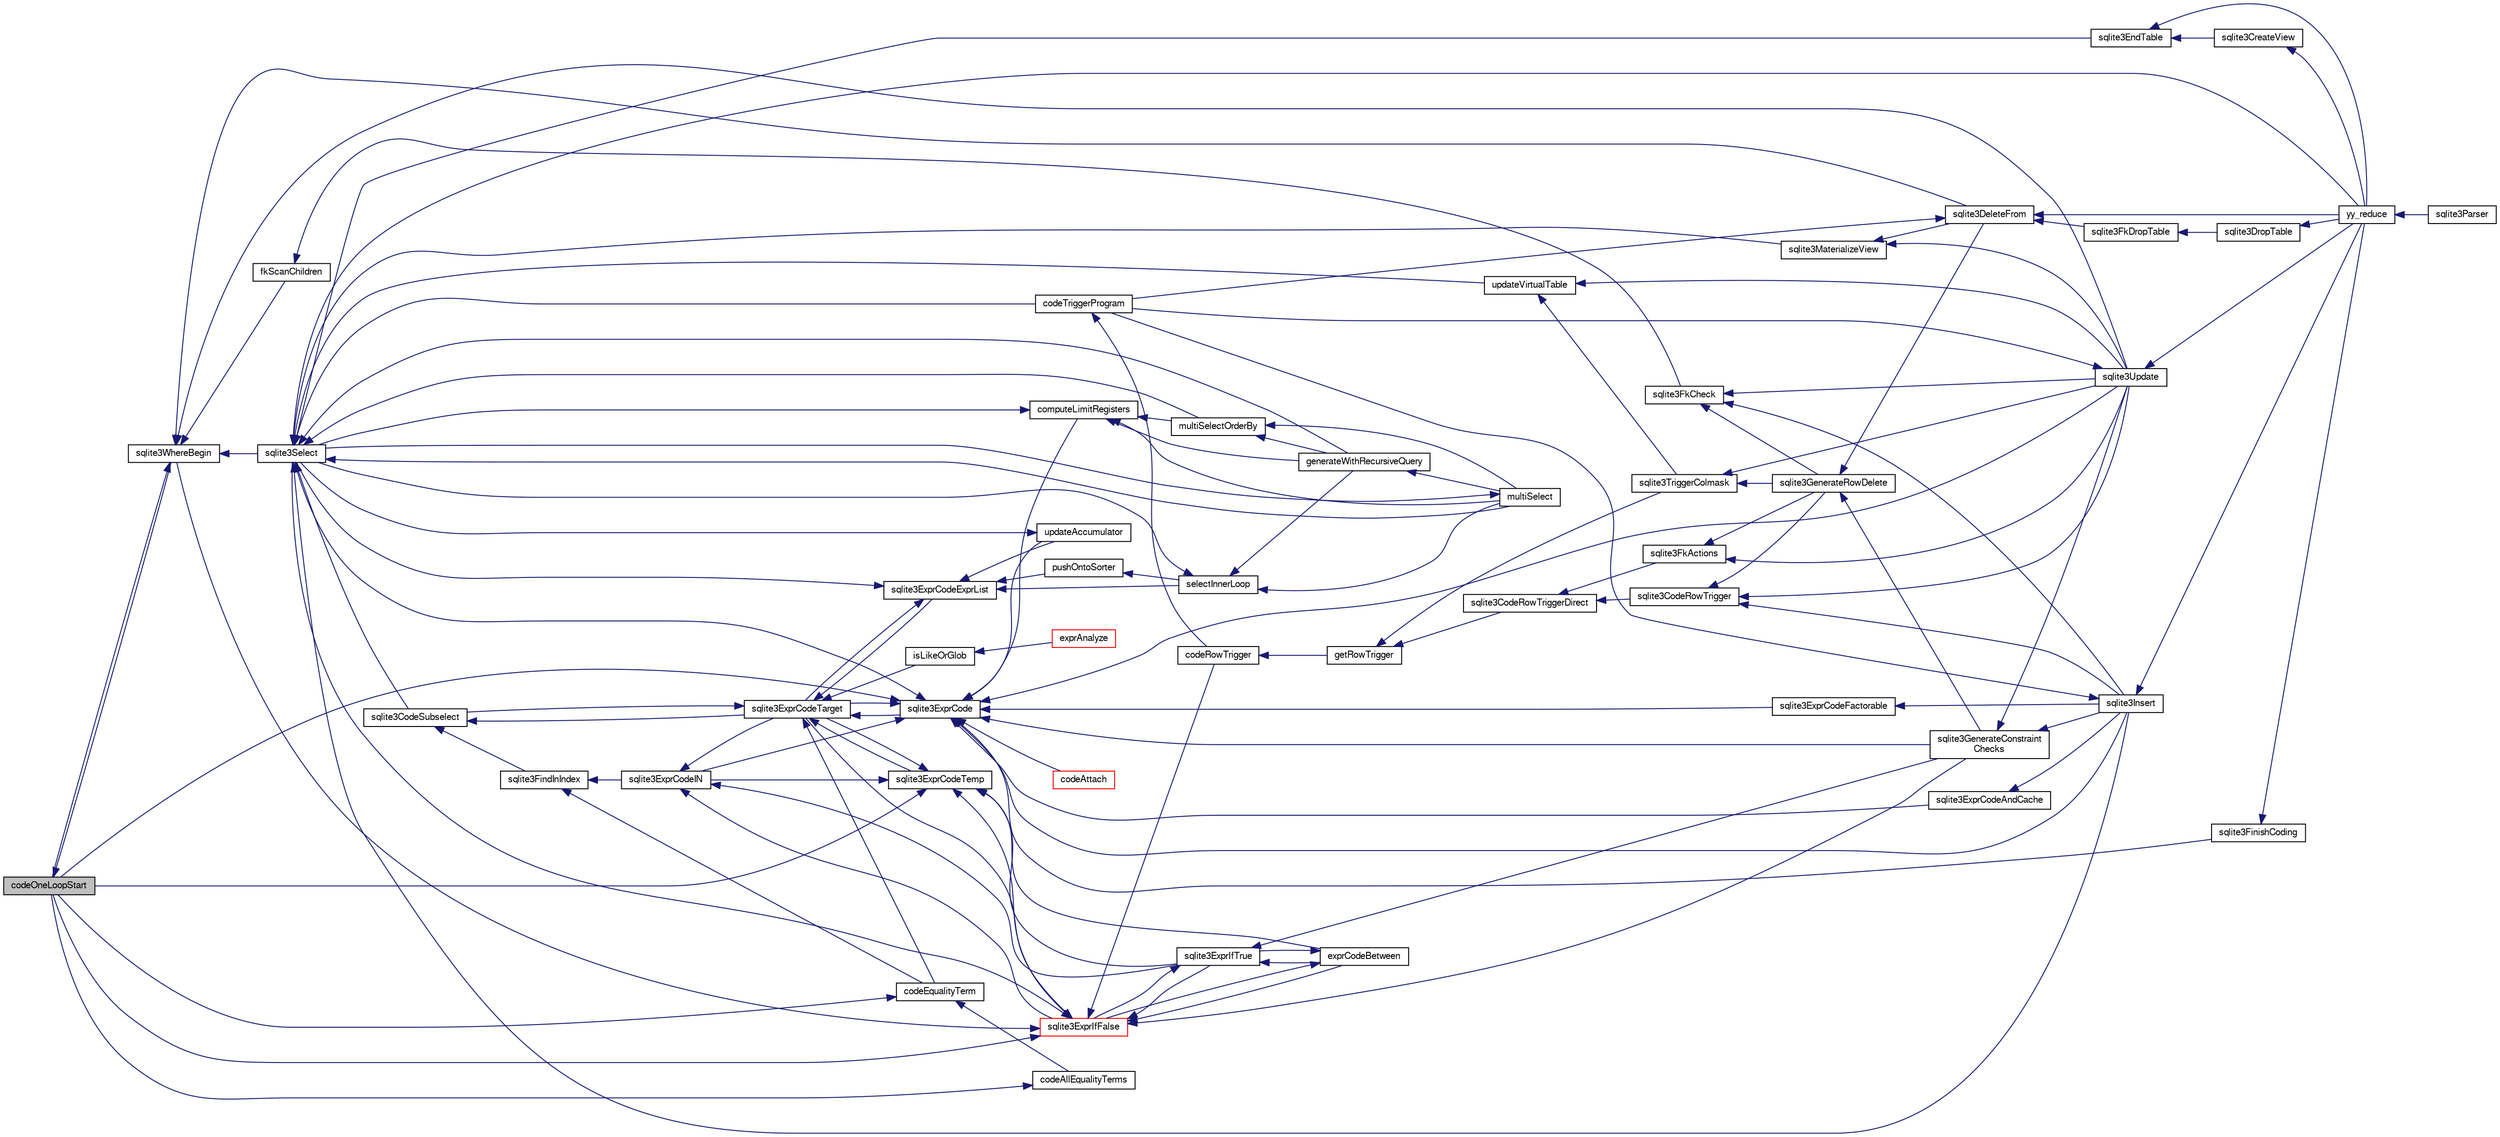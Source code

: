 digraph "codeOneLoopStart"
{
  edge [fontname="FreeSans",fontsize="10",labelfontname="FreeSans",labelfontsize="10"];
  node [fontname="FreeSans",fontsize="10",shape=record];
  rankdir="LR";
  Node55328 [label="codeOneLoopStart",height=0.2,width=0.4,color="black", fillcolor="grey75", style="filled", fontcolor="black"];
  Node55328 -> Node55329 [dir="back",color="midnightblue",fontsize="10",style="solid",fontname="FreeSans"];
  Node55329 [label="sqlite3WhereBegin",height=0.2,width=0.4,color="black", fillcolor="white", style="filled",URL="$sqlite3_8c.html#acad049f5c9a96a8118cffd5e5ce89f7c"];
  Node55329 -> Node55330 [dir="back",color="midnightblue",fontsize="10",style="solid",fontname="FreeSans"];
  Node55330 [label="sqlite3DeleteFrom",height=0.2,width=0.4,color="black", fillcolor="white", style="filled",URL="$sqlite3_8c.html#ab9b4b45349188b49eabb23f94608a091"];
  Node55330 -> Node55331 [dir="back",color="midnightblue",fontsize="10",style="solid",fontname="FreeSans"];
  Node55331 [label="sqlite3FkDropTable",height=0.2,width=0.4,color="black", fillcolor="white", style="filled",URL="$sqlite3_8c.html#a1218c6fc74e89152ceaa4760e82f5ef9"];
  Node55331 -> Node55332 [dir="back",color="midnightblue",fontsize="10",style="solid",fontname="FreeSans"];
  Node55332 [label="sqlite3DropTable",height=0.2,width=0.4,color="black", fillcolor="white", style="filled",URL="$sqlite3_8c.html#a5534f77364b5568783c0e50db3c9defb"];
  Node55332 -> Node55333 [dir="back",color="midnightblue",fontsize="10",style="solid",fontname="FreeSans"];
  Node55333 [label="yy_reduce",height=0.2,width=0.4,color="black", fillcolor="white", style="filled",URL="$sqlite3_8c.html#a7c419a9b25711c666a9a2449ef377f14"];
  Node55333 -> Node55334 [dir="back",color="midnightblue",fontsize="10",style="solid",fontname="FreeSans"];
  Node55334 [label="sqlite3Parser",height=0.2,width=0.4,color="black", fillcolor="white", style="filled",URL="$sqlite3_8c.html#a0327d71a5fabe0b6a343d78a2602e72a"];
  Node55330 -> Node55335 [dir="back",color="midnightblue",fontsize="10",style="solid",fontname="FreeSans"];
  Node55335 [label="codeTriggerProgram",height=0.2,width=0.4,color="black", fillcolor="white", style="filled",URL="$sqlite3_8c.html#a120801f59d9281d201d2ff4b2606836e"];
  Node55335 -> Node55336 [dir="back",color="midnightblue",fontsize="10",style="solid",fontname="FreeSans"];
  Node55336 [label="codeRowTrigger",height=0.2,width=0.4,color="black", fillcolor="white", style="filled",URL="$sqlite3_8c.html#a463cea5aaaf388b560b206570a0022fc"];
  Node55336 -> Node55337 [dir="back",color="midnightblue",fontsize="10",style="solid",fontname="FreeSans"];
  Node55337 [label="getRowTrigger",height=0.2,width=0.4,color="black", fillcolor="white", style="filled",URL="$sqlite3_8c.html#a69626ef20b540d1a2b19cf56f3f45689"];
  Node55337 -> Node55338 [dir="back",color="midnightblue",fontsize="10",style="solid",fontname="FreeSans"];
  Node55338 [label="sqlite3CodeRowTriggerDirect",height=0.2,width=0.4,color="black", fillcolor="white", style="filled",URL="$sqlite3_8c.html#ad92829f9001bcf89a0299dad5a48acd4"];
  Node55338 -> Node55339 [dir="back",color="midnightblue",fontsize="10",style="solid",fontname="FreeSans"];
  Node55339 [label="sqlite3FkActions",height=0.2,width=0.4,color="black", fillcolor="white", style="filled",URL="$sqlite3_8c.html#a39159bd1623724946c22355ba7f3ef90"];
  Node55339 -> Node55340 [dir="back",color="midnightblue",fontsize="10",style="solid",fontname="FreeSans"];
  Node55340 [label="sqlite3GenerateRowDelete",height=0.2,width=0.4,color="black", fillcolor="white", style="filled",URL="$sqlite3_8c.html#a2c76cbf3027fc18fdbb8cb4cd96b77d9"];
  Node55340 -> Node55330 [dir="back",color="midnightblue",fontsize="10",style="solid",fontname="FreeSans"];
  Node55340 -> Node55341 [dir="back",color="midnightblue",fontsize="10",style="solid",fontname="FreeSans"];
  Node55341 [label="sqlite3GenerateConstraint\lChecks",height=0.2,width=0.4,color="black", fillcolor="white", style="filled",URL="$sqlite3_8c.html#aef639c1e6a0c0a67ca6e7690ad931bd2"];
  Node55341 -> Node55342 [dir="back",color="midnightblue",fontsize="10",style="solid",fontname="FreeSans"];
  Node55342 [label="sqlite3Insert",height=0.2,width=0.4,color="black", fillcolor="white", style="filled",URL="$sqlite3_8c.html#a5b17c9c2000bae6bdff8e6be48d7dc2b"];
  Node55342 -> Node55335 [dir="back",color="midnightblue",fontsize="10",style="solid",fontname="FreeSans"];
  Node55342 -> Node55333 [dir="back",color="midnightblue",fontsize="10",style="solid",fontname="FreeSans"];
  Node55341 -> Node55343 [dir="back",color="midnightblue",fontsize="10",style="solid",fontname="FreeSans"];
  Node55343 [label="sqlite3Update",height=0.2,width=0.4,color="black", fillcolor="white", style="filled",URL="$sqlite3_8c.html#ac5aa67c46e8cc8174566fabe6809fafa"];
  Node55343 -> Node55335 [dir="back",color="midnightblue",fontsize="10",style="solid",fontname="FreeSans"];
  Node55343 -> Node55333 [dir="back",color="midnightblue",fontsize="10",style="solid",fontname="FreeSans"];
  Node55339 -> Node55343 [dir="back",color="midnightblue",fontsize="10",style="solid",fontname="FreeSans"];
  Node55338 -> Node55344 [dir="back",color="midnightblue",fontsize="10",style="solid",fontname="FreeSans"];
  Node55344 [label="sqlite3CodeRowTrigger",height=0.2,width=0.4,color="black", fillcolor="white", style="filled",URL="$sqlite3_8c.html#a37f21393c74de4d01b16761ee9abacd9"];
  Node55344 -> Node55340 [dir="back",color="midnightblue",fontsize="10",style="solid",fontname="FreeSans"];
  Node55344 -> Node55342 [dir="back",color="midnightblue",fontsize="10",style="solid",fontname="FreeSans"];
  Node55344 -> Node55343 [dir="back",color="midnightblue",fontsize="10",style="solid",fontname="FreeSans"];
  Node55337 -> Node55345 [dir="back",color="midnightblue",fontsize="10",style="solid",fontname="FreeSans"];
  Node55345 [label="sqlite3TriggerColmask",height=0.2,width=0.4,color="black", fillcolor="white", style="filled",URL="$sqlite3_8c.html#acace8e99e37ae5e84ea03c65e820c540"];
  Node55345 -> Node55340 [dir="back",color="midnightblue",fontsize="10",style="solid",fontname="FreeSans"];
  Node55345 -> Node55343 [dir="back",color="midnightblue",fontsize="10",style="solid",fontname="FreeSans"];
  Node55330 -> Node55333 [dir="back",color="midnightblue",fontsize="10",style="solid",fontname="FreeSans"];
  Node55329 -> Node55346 [dir="back",color="midnightblue",fontsize="10",style="solid",fontname="FreeSans"];
  Node55346 [label="fkScanChildren",height=0.2,width=0.4,color="black", fillcolor="white", style="filled",URL="$sqlite3_8c.html#a67c9dcb484336b3155e7a82a037d4691"];
  Node55346 -> Node55347 [dir="back",color="midnightblue",fontsize="10",style="solid",fontname="FreeSans"];
  Node55347 [label="sqlite3FkCheck",height=0.2,width=0.4,color="black", fillcolor="white", style="filled",URL="$sqlite3_8c.html#aa38fb76c7d6f48f19772877a41703b92"];
  Node55347 -> Node55340 [dir="back",color="midnightblue",fontsize="10",style="solid",fontname="FreeSans"];
  Node55347 -> Node55342 [dir="back",color="midnightblue",fontsize="10",style="solid",fontname="FreeSans"];
  Node55347 -> Node55343 [dir="back",color="midnightblue",fontsize="10",style="solid",fontname="FreeSans"];
  Node55329 -> Node55348 [dir="back",color="midnightblue",fontsize="10",style="solid",fontname="FreeSans"];
  Node55348 [label="sqlite3Select",height=0.2,width=0.4,color="black", fillcolor="white", style="filled",URL="$sqlite3_8c.html#a2465ee8c956209ba4b272477b7c21a45"];
  Node55348 -> Node55349 [dir="back",color="midnightblue",fontsize="10",style="solid",fontname="FreeSans"];
  Node55349 [label="sqlite3CodeSubselect",height=0.2,width=0.4,color="black", fillcolor="white", style="filled",URL="$sqlite3_8c.html#aa69b46d2204a1d1b110107a1be12ee0c"];
  Node55349 -> Node55350 [dir="back",color="midnightblue",fontsize="10",style="solid",fontname="FreeSans"];
  Node55350 [label="sqlite3FindInIndex",height=0.2,width=0.4,color="black", fillcolor="white", style="filled",URL="$sqlite3_8c.html#af7d8c56ab0231f44bb5f87b3fafeffb2"];
  Node55350 -> Node55351 [dir="back",color="midnightblue",fontsize="10",style="solid",fontname="FreeSans"];
  Node55351 [label="sqlite3ExprCodeIN",height=0.2,width=0.4,color="black", fillcolor="white", style="filled",URL="$sqlite3_8c.html#ad9cf4f5b5ffb90c24a4a0900c8626193"];
  Node55351 -> Node55352 [dir="back",color="midnightblue",fontsize="10",style="solid",fontname="FreeSans"];
  Node55352 [label="sqlite3ExprCodeTarget",height=0.2,width=0.4,color="black", fillcolor="white", style="filled",URL="$sqlite3_8c.html#a4f308397a0a3ed299ed31aaa1ae2a293"];
  Node55352 -> Node55349 [dir="back",color="midnightblue",fontsize="10",style="solid",fontname="FreeSans"];
  Node55352 -> Node55353 [dir="back",color="midnightblue",fontsize="10",style="solid",fontname="FreeSans"];
  Node55353 [label="sqlite3ExprCodeTemp",height=0.2,width=0.4,color="black", fillcolor="white", style="filled",URL="$sqlite3_8c.html#a3bc5c1ccb3c5851847e2aeb4a84ae1fc"];
  Node55353 -> Node55351 [dir="back",color="midnightblue",fontsize="10",style="solid",fontname="FreeSans"];
  Node55353 -> Node55352 [dir="back",color="midnightblue",fontsize="10",style="solid",fontname="FreeSans"];
  Node55353 -> Node55354 [dir="back",color="midnightblue",fontsize="10",style="solid",fontname="FreeSans"];
  Node55354 [label="exprCodeBetween",height=0.2,width=0.4,color="black", fillcolor="white", style="filled",URL="$sqlite3_8c.html#abd053493214542bca8f406f42145d173"];
  Node55354 -> Node55355 [dir="back",color="midnightblue",fontsize="10",style="solid",fontname="FreeSans"];
  Node55355 [label="sqlite3ExprIfTrue",height=0.2,width=0.4,color="black", fillcolor="white", style="filled",URL="$sqlite3_8c.html#ad93a55237c23e1b743ab1f59df1a1444"];
  Node55355 -> Node55354 [dir="back",color="midnightblue",fontsize="10",style="solid",fontname="FreeSans"];
  Node55355 -> Node55356 [dir="back",color="midnightblue",fontsize="10",style="solid",fontname="FreeSans"];
  Node55356 [label="sqlite3ExprIfFalse",height=0.2,width=0.4,color="red", fillcolor="white", style="filled",URL="$sqlite3_8c.html#af97ecccb5d56e321e118414b08f65b71"];
  Node55356 -> Node55352 [dir="back",color="midnightblue",fontsize="10",style="solid",fontname="FreeSans"];
  Node55356 -> Node55354 [dir="back",color="midnightblue",fontsize="10",style="solid",fontname="FreeSans"];
  Node55356 -> Node55355 [dir="back",color="midnightblue",fontsize="10",style="solid",fontname="FreeSans"];
  Node55356 -> Node55341 [dir="back",color="midnightblue",fontsize="10",style="solid",fontname="FreeSans"];
  Node55356 -> Node55348 [dir="back",color="midnightblue",fontsize="10",style="solid",fontname="FreeSans"];
  Node55356 -> Node55336 [dir="back",color="midnightblue",fontsize="10",style="solid",fontname="FreeSans"];
  Node55356 -> Node55328 [dir="back",color="midnightblue",fontsize="10",style="solid",fontname="FreeSans"];
  Node55356 -> Node55329 [dir="back",color="midnightblue",fontsize="10",style="solid",fontname="FreeSans"];
  Node55355 -> Node55341 [dir="back",color="midnightblue",fontsize="10",style="solid",fontname="FreeSans"];
  Node55354 -> Node55356 [dir="back",color="midnightblue",fontsize="10",style="solid",fontname="FreeSans"];
  Node55353 -> Node55355 [dir="back",color="midnightblue",fontsize="10",style="solid",fontname="FreeSans"];
  Node55353 -> Node55356 [dir="back",color="midnightblue",fontsize="10",style="solid",fontname="FreeSans"];
  Node55353 -> Node55328 [dir="back",color="midnightblue",fontsize="10",style="solid",fontname="FreeSans"];
  Node55352 -> Node55370 [dir="back",color="midnightblue",fontsize="10",style="solid",fontname="FreeSans"];
  Node55370 [label="sqlite3ExprCode",height=0.2,width=0.4,color="black", fillcolor="white", style="filled",URL="$sqlite3_8c.html#a75f270fb0b111b86924cca4ea507b417"];
  Node55370 -> Node55351 [dir="back",color="midnightblue",fontsize="10",style="solid",fontname="FreeSans"];
  Node55370 -> Node55352 [dir="back",color="midnightblue",fontsize="10",style="solid",fontname="FreeSans"];
  Node55370 -> Node55371 [dir="back",color="midnightblue",fontsize="10",style="solid",fontname="FreeSans"];
  Node55371 [label="sqlite3ExprCodeFactorable",height=0.2,width=0.4,color="black", fillcolor="white", style="filled",URL="$sqlite3_8c.html#a843f7fd58eec5a683c1fd8435fcd1e84"];
  Node55371 -> Node55342 [dir="back",color="midnightblue",fontsize="10",style="solid",fontname="FreeSans"];
  Node55370 -> Node55372 [dir="back",color="midnightblue",fontsize="10",style="solid",fontname="FreeSans"];
  Node55372 [label="sqlite3ExprCodeAndCache",height=0.2,width=0.4,color="black", fillcolor="white", style="filled",URL="$sqlite3_8c.html#ae3e46527d9b7fc9cb9236d21a5e6b1d8"];
  Node55372 -> Node55342 [dir="back",color="midnightblue",fontsize="10",style="solid",fontname="FreeSans"];
  Node55370 -> Node55373 [dir="back",color="midnightblue",fontsize="10",style="solid",fontname="FreeSans"];
  Node55373 [label="codeAttach",height=0.2,width=0.4,color="red", fillcolor="white", style="filled",URL="$sqlite3_8c.html#ade4e9e30d828a19c191fdcb098676d5b"];
  Node55370 -> Node55376 [dir="back",color="midnightblue",fontsize="10",style="solid",fontname="FreeSans"];
  Node55376 [label="sqlite3FinishCoding",height=0.2,width=0.4,color="black", fillcolor="white", style="filled",URL="$sqlite3_8c.html#a651bc5b446c276c092705856d995b278"];
  Node55376 -> Node55333 [dir="back",color="midnightblue",fontsize="10",style="solid",fontname="FreeSans"];
  Node55370 -> Node55342 [dir="back",color="midnightblue",fontsize="10",style="solid",fontname="FreeSans"];
  Node55370 -> Node55341 [dir="back",color="midnightblue",fontsize="10",style="solid",fontname="FreeSans"];
  Node55370 -> Node55377 [dir="back",color="midnightblue",fontsize="10",style="solid",fontname="FreeSans"];
  Node55377 [label="computeLimitRegisters",height=0.2,width=0.4,color="black", fillcolor="white", style="filled",URL="$sqlite3_8c.html#ae9d37055e4905929b6f6cda5461e2f37"];
  Node55377 -> Node55378 [dir="back",color="midnightblue",fontsize="10",style="solid",fontname="FreeSans"];
  Node55378 [label="generateWithRecursiveQuery",height=0.2,width=0.4,color="black", fillcolor="white", style="filled",URL="$sqlite3_8c.html#ade2c3663fa9c3b9676507984b9483942"];
  Node55378 -> Node55379 [dir="back",color="midnightblue",fontsize="10",style="solid",fontname="FreeSans"];
  Node55379 [label="multiSelect",height=0.2,width=0.4,color="black", fillcolor="white", style="filled",URL="$sqlite3_8c.html#a6456c61f3d9b2389738753cedfa24fa7"];
  Node55379 -> Node55348 [dir="back",color="midnightblue",fontsize="10",style="solid",fontname="FreeSans"];
  Node55377 -> Node55379 [dir="back",color="midnightblue",fontsize="10",style="solid",fontname="FreeSans"];
  Node55377 -> Node55380 [dir="back",color="midnightblue",fontsize="10",style="solid",fontname="FreeSans"];
  Node55380 [label="multiSelectOrderBy",height=0.2,width=0.4,color="black", fillcolor="white", style="filled",URL="$sqlite3_8c.html#afcdb8488c6f4dfdadaf9f04bca35b808"];
  Node55380 -> Node55378 [dir="back",color="midnightblue",fontsize="10",style="solid",fontname="FreeSans"];
  Node55380 -> Node55379 [dir="back",color="midnightblue",fontsize="10",style="solid",fontname="FreeSans"];
  Node55377 -> Node55348 [dir="back",color="midnightblue",fontsize="10",style="solid",fontname="FreeSans"];
  Node55370 -> Node55381 [dir="back",color="midnightblue",fontsize="10",style="solid",fontname="FreeSans"];
  Node55381 [label="updateAccumulator",height=0.2,width=0.4,color="black", fillcolor="white", style="filled",URL="$sqlite3_8c.html#a1681660dd3ecd50c8727d6e56a537bd9"];
  Node55381 -> Node55348 [dir="back",color="midnightblue",fontsize="10",style="solid",fontname="FreeSans"];
  Node55370 -> Node55348 [dir="back",color="midnightblue",fontsize="10",style="solid",fontname="FreeSans"];
  Node55370 -> Node55343 [dir="back",color="midnightblue",fontsize="10",style="solid",fontname="FreeSans"];
  Node55370 -> Node55328 [dir="back",color="midnightblue",fontsize="10",style="solid",fontname="FreeSans"];
  Node55352 -> Node55382 [dir="back",color="midnightblue",fontsize="10",style="solid",fontname="FreeSans"];
  Node55382 [label="sqlite3ExprCodeExprList",height=0.2,width=0.4,color="black", fillcolor="white", style="filled",URL="$sqlite3_8c.html#a05b2b3dc3de7565de24eb3a2ff4e9566"];
  Node55382 -> Node55352 [dir="back",color="midnightblue",fontsize="10",style="solid",fontname="FreeSans"];
  Node55382 -> Node55383 [dir="back",color="midnightblue",fontsize="10",style="solid",fontname="FreeSans"];
  Node55383 [label="pushOntoSorter",height=0.2,width=0.4,color="black", fillcolor="white", style="filled",URL="$sqlite3_8c.html#a4555397beb584a386e7739cf022a6651"];
  Node55383 -> Node55384 [dir="back",color="midnightblue",fontsize="10",style="solid",fontname="FreeSans"];
  Node55384 [label="selectInnerLoop",height=0.2,width=0.4,color="black", fillcolor="white", style="filled",URL="$sqlite3_8c.html#ababe0933661ebe67eb0e6074bb1fd411"];
  Node55384 -> Node55378 [dir="back",color="midnightblue",fontsize="10",style="solid",fontname="FreeSans"];
  Node55384 -> Node55379 [dir="back",color="midnightblue",fontsize="10",style="solid",fontname="FreeSans"];
  Node55384 -> Node55348 [dir="back",color="midnightblue",fontsize="10",style="solid",fontname="FreeSans"];
  Node55382 -> Node55384 [dir="back",color="midnightblue",fontsize="10",style="solid",fontname="FreeSans"];
  Node55382 -> Node55381 [dir="back",color="midnightblue",fontsize="10",style="solid",fontname="FreeSans"];
  Node55382 -> Node55348 [dir="back",color="midnightblue",fontsize="10",style="solid",fontname="FreeSans"];
  Node55352 -> Node55385 [dir="back",color="midnightblue",fontsize="10",style="solid",fontname="FreeSans"];
  Node55385 [label="isLikeOrGlob",height=0.2,width=0.4,color="black", fillcolor="white", style="filled",URL="$sqlite3_8c.html#a6c38e495198bf8976f68d1a6ebd74a50"];
  Node55385 -> Node55386 [dir="back",color="midnightblue",fontsize="10",style="solid",fontname="FreeSans"];
  Node55386 [label="exprAnalyze",height=0.2,width=0.4,color="red", fillcolor="white", style="filled",URL="$sqlite3_8c.html#acb10e48c9a4184a4edd9bfd5b14ad0b7"];
  Node55352 -> Node55394 [dir="back",color="midnightblue",fontsize="10",style="solid",fontname="FreeSans"];
  Node55394 [label="codeEqualityTerm",height=0.2,width=0.4,color="black", fillcolor="white", style="filled",URL="$sqlite3_8c.html#ad88a57073f031452c9843e97f15acc47"];
  Node55394 -> Node55395 [dir="back",color="midnightblue",fontsize="10",style="solid",fontname="FreeSans"];
  Node55395 [label="codeAllEqualityTerms",height=0.2,width=0.4,color="black", fillcolor="white", style="filled",URL="$sqlite3_8c.html#a3095598b812500a4efe41bf17cd49381"];
  Node55395 -> Node55328 [dir="back",color="midnightblue",fontsize="10",style="solid",fontname="FreeSans"];
  Node55394 -> Node55328 [dir="back",color="midnightblue",fontsize="10",style="solid",fontname="FreeSans"];
  Node55351 -> Node55355 [dir="back",color="midnightblue",fontsize="10",style="solid",fontname="FreeSans"];
  Node55351 -> Node55356 [dir="back",color="midnightblue",fontsize="10",style="solid",fontname="FreeSans"];
  Node55350 -> Node55394 [dir="back",color="midnightblue",fontsize="10",style="solid",fontname="FreeSans"];
  Node55349 -> Node55352 [dir="back",color="midnightblue",fontsize="10",style="solid",fontname="FreeSans"];
  Node55348 -> Node55362 [dir="back",color="midnightblue",fontsize="10",style="solid",fontname="FreeSans"];
  Node55362 [label="sqlite3EndTable",height=0.2,width=0.4,color="black", fillcolor="white", style="filled",URL="$sqlite3_8c.html#a7b5f2c66c0f0b6f819d970ca389768b0"];
  Node55362 -> Node55363 [dir="back",color="midnightblue",fontsize="10",style="solid",fontname="FreeSans"];
  Node55363 [label="sqlite3CreateView",height=0.2,width=0.4,color="black", fillcolor="white", style="filled",URL="$sqlite3_8c.html#a9d85cb00ff71dee5cd9a019503a6982e"];
  Node55363 -> Node55333 [dir="back",color="midnightblue",fontsize="10",style="solid",fontname="FreeSans"];
  Node55362 -> Node55333 [dir="back",color="midnightblue",fontsize="10",style="solid",fontname="FreeSans"];
  Node55348 -> Node55396 [dir="back",color="midnightblue",fontsize="10",style="solid",fontname="FreeSans"];
  Node55396 [label="sqlite3MaterializeView",height=0.2,width=0.4,color="black", fillcolor="white", style="filled",URL="$sqlite3_8c.html#a4557984b0b75f998fb0c3f231c9b1def"];
  Node55396 -> Node55330 [dir="back",color="midnightblue",fontsize="10",style="solid",fontname="FreeSans"];
  Node55396 -> Node55343 [dir="back",color="midnightblue",fontsize="10",style="solid",fontname="FreeSans"];
  Node55348 -> Node55342 [dir="back",color="midnightblue",fontsize="10",style="solid",fontname="FreeSans"];
  Node55348 -> Node55378 [dir="back",color="midnightblue",fontsize="10",style="solid",fontname="FreeSans"];
  Node55348 -> Node55379 [dir="back",color="midnightblue",fontsize="10",style="solid",fontname="FreeSans"];
  Node55348 -> Node55380 [dir="back",color="midnightblue",fontsize="10",style="solid",fontname="FreeSans"];
  Node55348 -> Node55335 [dir="back",color="midnightblue",fontsize="10",style="solid",fontname="FreeSans"];
  Node55348 -> Node55397 [dir="back",color="midnightblue",fontsize="10",style="solid",fontname="FreeSans"];
  Node55397 [label="updateVirtualTable",height=0.2,width=0.4,color="black", fillcolor="white", style="filled",URL="$sqlite3_8c.html#a740220531db9293c39a2cdd7da3f74e1"];
  Node55397 -> Node55345 [dir="back",color="midnightblue",fontsize="10",style="solid",fontname="FreeSans"];
  Node55397 -> Node55343 [dir="back",color="midnightblue",fontsize="10",style="solid",fontname="FreeSans"];
  Node55348 -> Node55333 [dir="back",color="midnightblue",fontsize="10",style="solid",fontname="FreeSans"];
  Node55329 -> Node55343 [dir="back",color="midnightblue",fontsize="10",style="solid",fontname="FreeSans"];
  Node55329 -> Node55328 [dir="back",color="midnightblue",fontsize="10",style="solid",fontname="FreeSans"];
}
